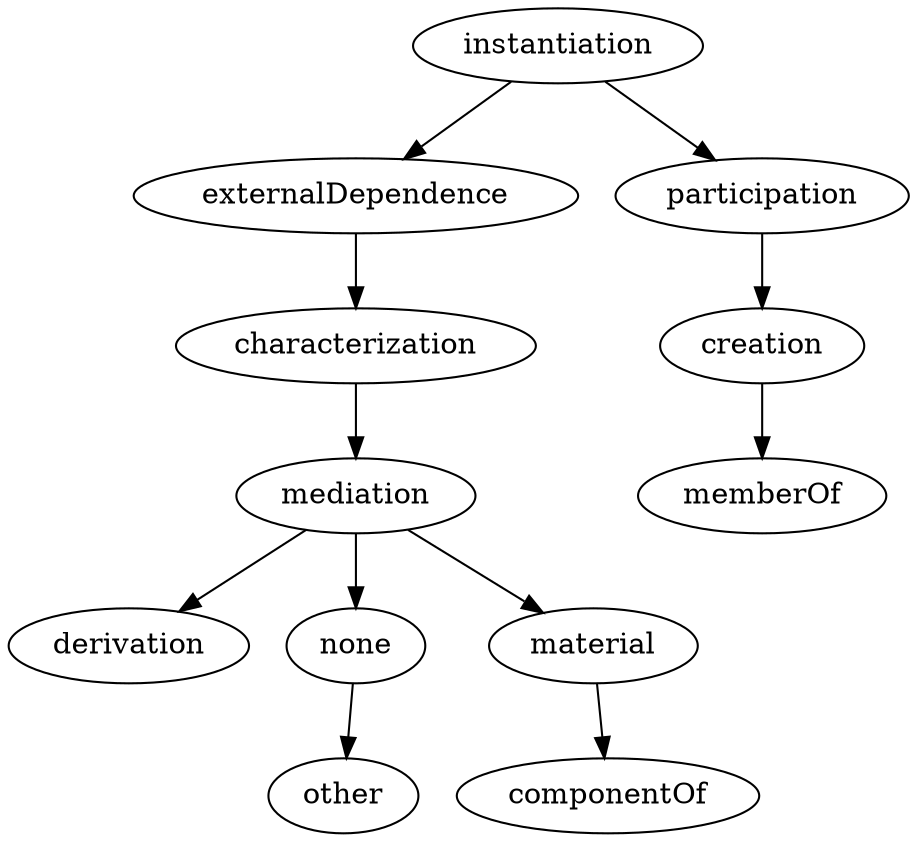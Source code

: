 strict digraph  {
instantiation;
externalDependence;
participation;
characterization;
mediation;
creation;
memberOf;
derivation;
none;
material;
componentOf;
other;
instantiation -> externalDependence;
instantiation -> participation;
externalDependence -> characterization;
participation -> creation;
characterization -> mediation;
mediation -> derivation;
mediation -> none;
mediation -> material;
creation -> memberOf;
none -> other;
material -> componentOf;
}

